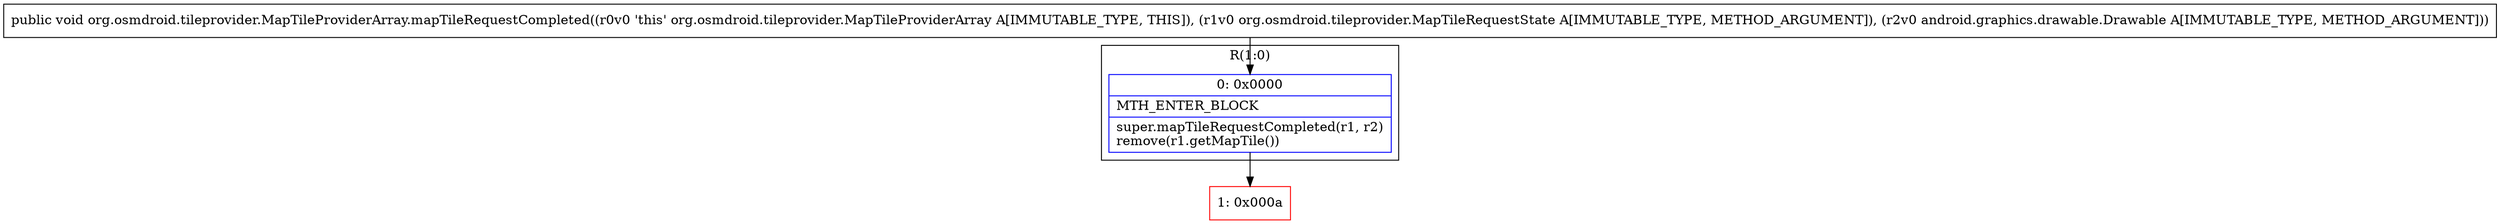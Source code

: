 digraph "CFG fororg.osmdroid.tileprovider.MapTileProviderArray.mapTileRequestCompleted(Lorg\/osmdroid\/tileprovider\/MapTileRequestState;Landroid\/graphics\/drawable\/Drawable;)V" {
subgraph cluster_Region_129719935 {
label = "R(1:0)";
node [shape=record,color=blue];
Node_0 [shape=record,label="{0\:\ 0x0000|MTH_ENTER_BLOCK\l|super.mapTileRequestCompleted(r1, r2)\lremove(r1.getMapTile())\l}"];
}
Node_1 [shape=record,color=red,label="{1\:\ 0x000a}"];
MethodNode[shape=record,label="{public void org.osmdroid.tileprovider.MapTileProviderArray.mapTileRequestCompleted((r0v0 'this' org.osmdroid.tileprovider.MapTileProviderArray A[IMMUTABLE_TYPE, THIS]), (r1v0 org.osmdroid.tileprovider.MapTileRequestState A[IMMUTABLE_TYPE, METHOD_ARGUMENT]), (r2v0 android.graphics.drawable.Drawable A[IMMUTABLE_TYPE, METHOD_ARGUMENT])) }"];
MethodNode -> Node_0;
Node_0 -> Node_1;
}

